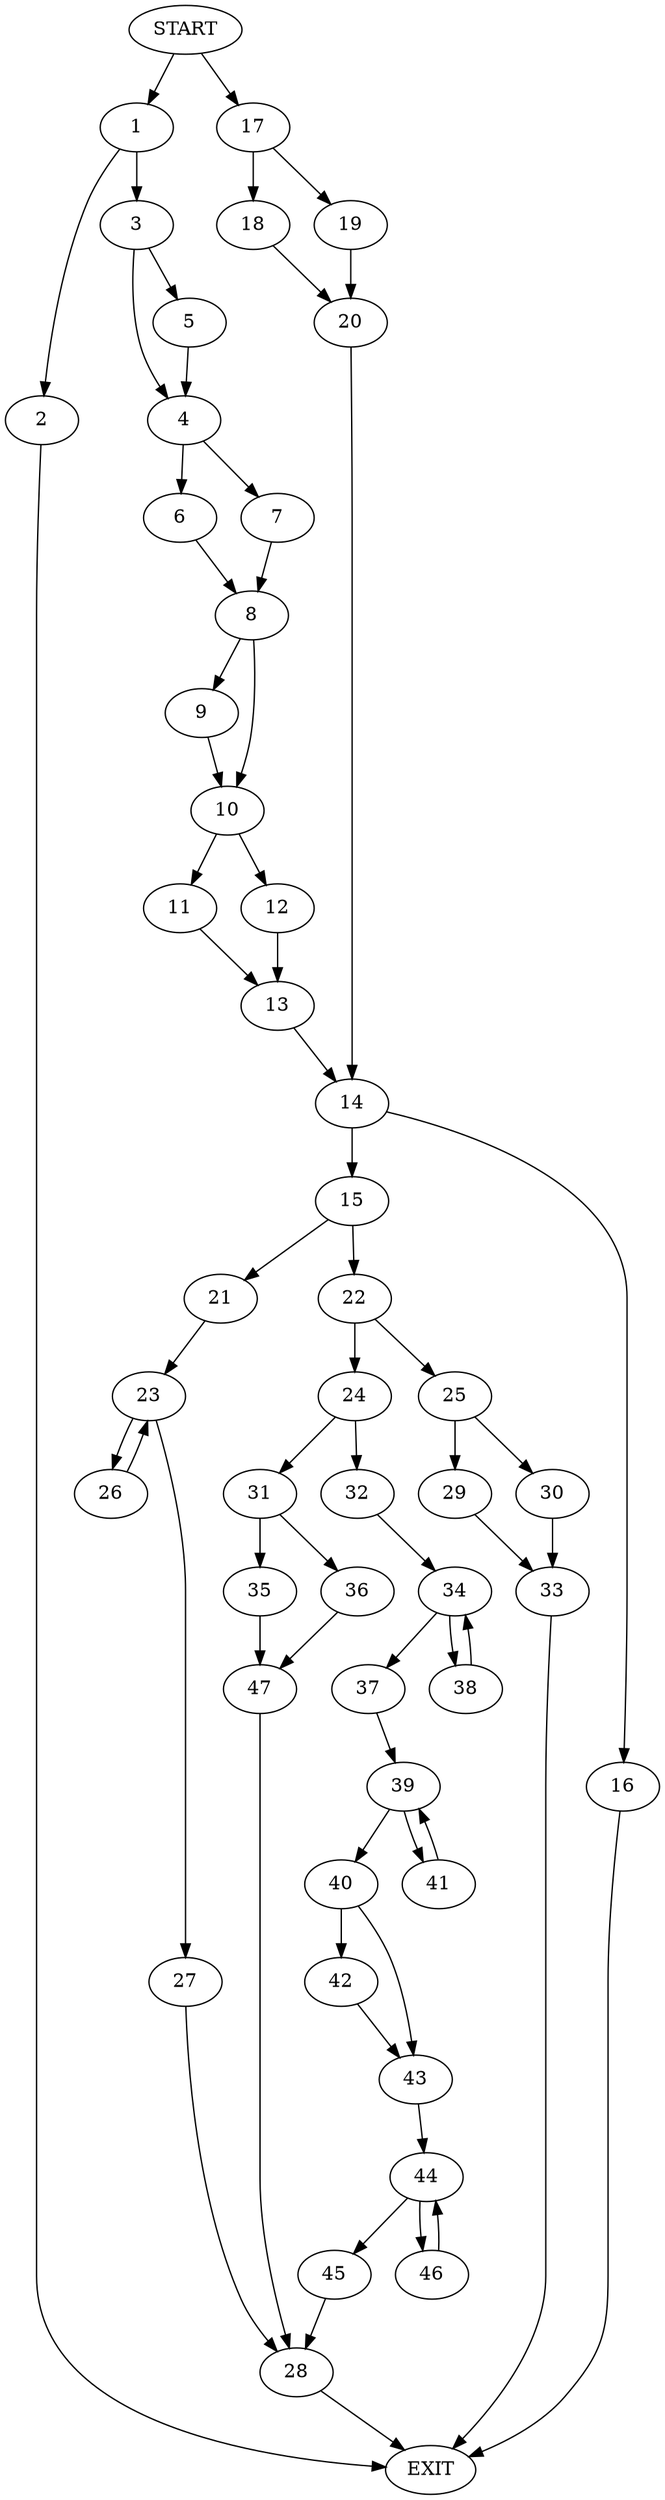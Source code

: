 digraph {
0 [label="START"]
48 [label="EXIT"]
0 -> 1
1 -> 2
1 -> 3
2 -> 48
3 -> 4
3 -> 5
4 -> 6
4 -> 7
5 -> 4
6 -> 8
7 -> 8
8 -> 9
8 -> 10
9 -> 10
10 -> 11
10 -> 12
11 -> 13
12 -> 13
13 -> 14
14 -> 15
14 -> 16
0 -> 17
17 -> 18
17 -> 19
18 -> 20
19 -> 20
20 -> 14
15 -> 21
15 -> 22
16 -> 48
21 -> 23
22 -> 24
22 -> 25
23 -> 26
23 -> 27
26 -> 23
27 -> 28
28 -> 48
25 -> 29
25 -> 30
24 -> 31
24 -> 32
29 -> 33
30 -> 33
33 -> 48
32 -> 34
31 -> 35
31 -> 36
34 -> 37
34 -> 38
38 -> 34
37 -> 39
39 -> 40
39 -> 41
41 -> 39
40 -> 42
40 -> 43
43 -> 44
42 -> 43
44 -> 45
44 -> 46
45 -> 28
46 -> 44
36 -> 47
35 -> 47
47 -> 28
}

